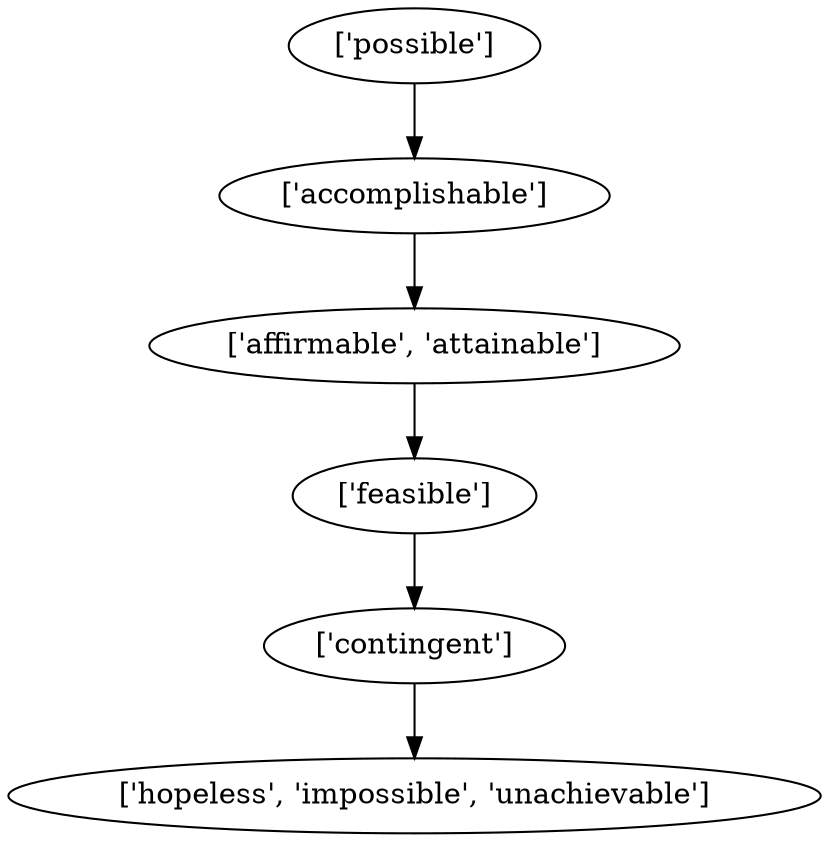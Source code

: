 strict digraph  {
	"['feasible']" -> "['contingent']";
	"['contingent']" -> "['hopeless', 'impossible', 'unachievable']";
	"['possible']" -> "['accomplishable']";
	"['accomplishable']" -> "['affirmable', 'attainable']";
	"['affirmable', 'attainable']" -> "['feasible']";
}

